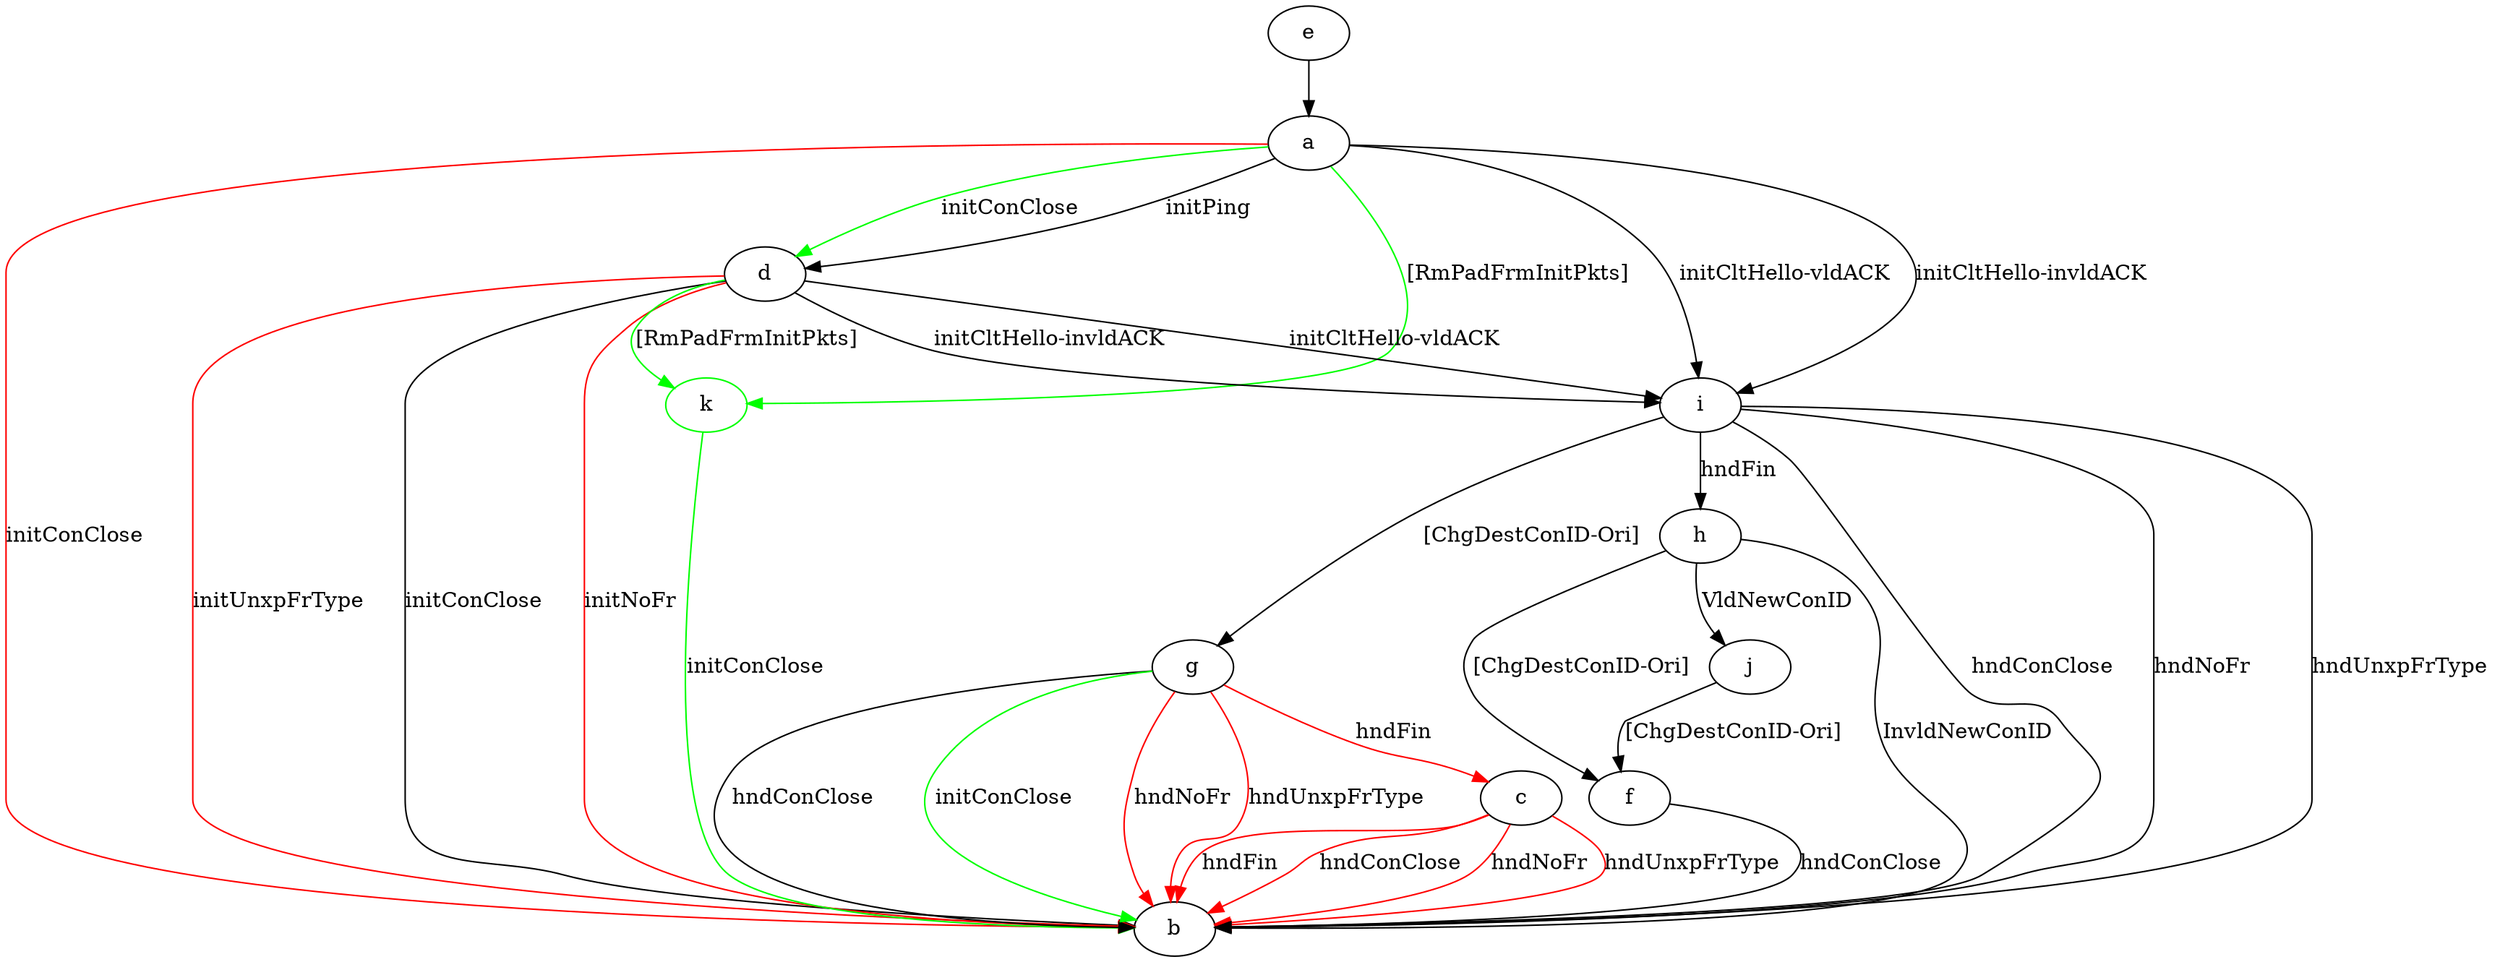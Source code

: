 digraph "" {
	a -> b	[key=0,
		color=red,
		label="initConClose "];
	a -> d	[key=0,
		label="initPing "];
	a -> d	[key=1,
		color=green,
		label="initConClose "];
	a -> i	[key=0,
		label="initCltHello-vldACK "];
	a -> i	[key=1,
		label="initCltHello-invldACK "];
	k	[color=green];
	a -> k	[key=0,
		color=green,
		label="[RmPadFrmInitPkts] "];
	c -> b	[key=0,
		color=red,
		label="hndFin "];
	c -> b	[key=1,
		color=red,
		label="hndConClose "];
	c -> b	[key=2,
		color=red,
		label="hndNoFr "];
	c -> b	[key=3,
		color=red,
		label="hndUnxpFrType "];
	d -> b	[key=0,
		label="initConClose "];
	d -> b	[key=1,
		color=red,
		label="initNoFr "];
	d -> b	[key=2,
		color=red,
		label="initUnxpFrType "];
	d -> i	[key=0,
		label="initCltHello-vldACK "];
	d -> i	[key=1,
		label="initCltHello-invldACK "];
	d -> k	[key=0,
		color=green,
		label="[RmPadFrmInitPkts] "];
	e -> a	[key=0];
	f -> b	[key=0,
		label="hndConClose "];
	g -> b	[key=0,
		label="hndConClose "];
	g -> b	[key=1,
		color=green,
		label="initConClose "];
	g -> b	[key=2,
		color=red,
		label="hndNoFr "];
	g -> b	[key=3,
		color=red,
		label="hndUnxpFrType "];
	g -> c	[key=0,
		color=red,
		label="hndFin "];
	h -> b	[key=0,
		label="InvldNewConID "];
	h -> f	[key=0,
		label="[ChgDestConID-Ori] "];
	h -> j	[key=0,
		label="VldNewConID "];
	i -> b	[key=0,
		label="hndConClose "];
	i -> b	[key=1,
		label="hndNoFr "];
	i -> b	[key=2,
		label="hndUnxpFrType "];
	i -> g	[key=0,
		label="[ChgDestConID-Ori] "];
	i -> h	[key=0,
		label="hndFin "];
	j -> f	[key=0,
		label="[ChgDestConID-Ori] "];
	k -> b	[key=0,
		color=green,
		label="initConClose "];
}
